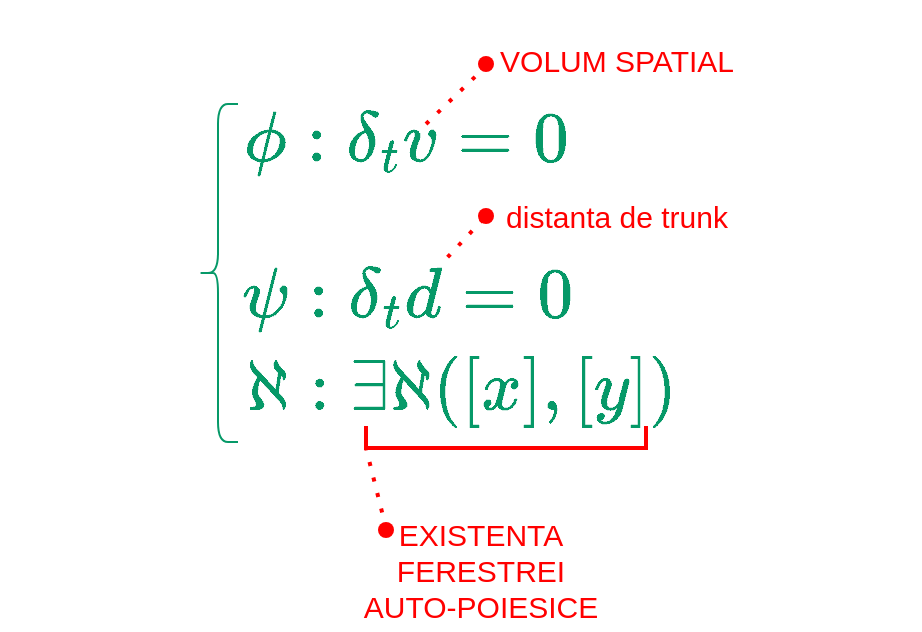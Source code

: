 <mxfile version="17.4.5" type="github">
  <diagram id="HNU2tRmBl-HlcUjWBVD4" name="Page-1">
    <mxGraphModel dx="523" dy="560" grid="1" gridSize="10" guides="1" tooltips="1" connect="1" arrows="1" fold="1" page="1" pageScale="1" pageWidth="850" pageHeight="1100" math="1" shadow="0">
      <root>
        <mxCell id="0" />
        <mxCell id="1" parent="0" />
        <mxCell id="E6M2VzMpcuM5pNHPBG-C-1" value="&lt;font style=&quot;font-size: 30px&quot;&gt;$$\phi : \delta_tv =0$$&lt;/font&gt;" style="text;html=1;align=center;verticalAlign=middle;resizable=0;points=[];autosize=1;strokeColor=none;fillColor=none;fontColor=#069968;" vertex="1" parent="1">
          <mxGeometry x="85" y="110" width="310" height="30" as="geometry" />
        </mxCell>
        <mxCell id="E6M2VzMpcuM5pNHPBG-C-2" value="$$\psi : \delta_t d =0$$" style="text;html=1;align=center;verticalAlign=middle;resizable=0;points=[];autosize=1;strokeColor=none;fillColor=none;fontSize=30;fontColor=#069968;" vertex="1" parent="1">
          <mxGeometry x="80" y="183" width="320" height="40" as="geometry" />
        </mxCell>
        <mxCell id="E6M2VzMpcuM5pNHPBG-C-3" value="$$\aleph : \exists \aleph([x],[y])$$" style="text;html=1;align=center;verticalAlign=middle;resizable=0;points=[];autosize=1;strokeColor=none;fillColor=none;fontSize=30;fontColor=#069968;" vertex="1" parent="1">
          <mxGeometry x="37" y="230" width="460" height="40" as="geometry" />
        </mxCell>
        <mxCell id="E6M2VzMpcuM5pNHPBG-C-4" value="" style="shape=curlyBracket;whiteSpace=wrap;html=1;rounded=1;fontSize=30;fontColor=#069968;strokeColor=#069968;" vertex="1" parent="1">
          <mxGeometry x="136" y="107" width="20" height="169" as="geometry" />
        </mxCell>
        <mxCell id="E6M2VzMpcuM5pNHPBG-C-5" value="" style="shape=partialRectangle;whiteSpace=wrap;html=1;bottom=1;right=1;left=1;top=0;fillColor=none;routingCenterX=-0.5;fontSize=30;fontColor=#069968;strokeColor=#FF0000;strokeWidth=2;" vertex="1" parent="1">
          <mxGeometry x="220" y="269" width="140" height="10" as="geometry" />
        </mxCell>
        <mxCell id="E6M2VzMpcuM5pNHPBG-C-6" value="" style="shape=waypoint;sketch=0;fillStyle=solid;size=6;pointerEvents=1;points=[];fillColor=none;resizable=0;rotatable=0;perimeter=centerPerimeter;snapToPoint=1;fontSize=30;fontColor=#069968;strokeColor=#FF0000;strokeWidth=2;" vertex="1" parent="1">
          <mxGeometry x="210" y="300" width="40" height="40" as="geometry" />
        </mxCell>
        <mxCell id="E6M2VzMpcuM5pNHPBG-C-7" value="" style="shape=waypoint;sketch=0;fillStyle=solid;size=6;pointerEvents=1;points=[];fillColor=none;resizable=0;rotatable=0;perimeter=centerPerimeter;snapToPoint=1;fontSize=30;fontColor=#069968;strokeColor=#FF0000;strokeWidth=2;" vertex="1" parent="1">
          <mxGeometry x="260" y="143" width="40" height="40" as="geometry" />
        </mxCell>
        <mxCell id="E6M2VzMpcuM5pNHPBG-C-8" value="" style="shape=waypoint;sketch=0;fillStyle=solid;size=6;pointerEvents=1;points=[];fillColor=none;resizable=0;rotatable=0;perimeter=centerPerimeter;snapToPoint=1;fontSize=30;fontColor=#069968;strokeColor=#FF0000;strokeWidth=2;" vertex="1" parent="1">
          <mxGeometry x="260" y="67" width="40" height="40" as="geometry" />
        </mxCell>
        <mxCell id="E6M2VzMpcuM5pNHPBG-C-11" value="&lt;font color=&quot;#ff0000&quot;&gt;&lt;font style=&quot;font-size: 15px&quot;&gt;VOLUM SPATIAL&lt;/font&gt;&lt;br&gt;&lt;/font&gt;" style="text;html=1;align=center;verticalAlign=middle;resizable=0;points=[];autosize=1;strokeColor=none;fillColor=none;fontSize=30;fontColor=#069968;" vertex="1" parent="1">
          <mxGeometry x="280" y="55" width="130" height="50" as="geometry" />
        </mxCell>
        <mxCell id="E6M2VzMpcuM5pNHPBG-C-12" value="distanta de trunk" style="text;html=1;align=center;verticalAlign=middle;resizable=0;points=[];autosize=1;strokeColor=none;fillColor=none;fontSize=15;fontColor=#FF0000;" vertex="1" parent="1">
          <mxGeometry x="280" y="153" width="130" height="20" as="geometry" />
        </mxCell>
        <mxCell id="E6M2VzMpcuM5pNHPBG-C-13" value="EXISTENTA&lt;br&gt;FERESTREI&lt;br&gt;AUTO-POIESICE" style="text;html=1;align=center;verticalAlign=middle;resizable=0;points=[];autosize=1;strokeColor=none;fillColor=none;fontSize=15;fontColor=#FF0000;" vertex="1" parent="1">
          <mxGeometry x="212" y="310" width="130" height="60" as="geometry" />
        </mxCell>
        <mxCell id="E6M2VzMpcuM5pNHPBG-C-14" value="" style="endArrow=none;dashed=1;html=1;dashPattern=1 3;strokeWidth=2;rounded=0;fontSize=15;fontColor=#FF0000;strokeColor=#FF0000;" edge="1" parent="1">
          <mxGeometry width="50" height="50" relative="1" as="geometry">
            <mxPoint x="230" y="319" as="sourcePoint" />
            <mxPoint x="220" y="279" as="targetPoint" />
          </mxGeometry>
        </mxCell>
        <mxCell id="E6M2VzMpcuM5pNHPBG-C-15" value="" style="endArrow=none;dashed=1;html=1;dashPattern=1 3;strokeWidth=2;rounded=0;fontSize=15;fontColor=#FF0000;exitX=0.565;exitY=0.015;exitDx=0;exitDy=0;exitPerimeter=0;strokeColor=#FF0000;" edge="1" parent="1" source="E6M2VzMpcuM5pNHPBG-C-2" target="E6M2VzMpcuM5pNHPBG-C-7">
          <mxGeometry width="50" height="50" relative="1" as="geometry">
            <mxPoint x="255" y="193" as="sourcePoint" />
            <mxPoint x="305" y="143" as="targetPoint" />
          </mxGeometry>
        </mxCell>
        <mxCell id="E6M2VzMpcuM5pNHPBG-C-16" value="" style="endArrow=none;dashed=1;html=1;dashPattern=1 3;strokeWidth=2;rounded=0;fontSize=15;fontColor=#FF0000;strokeColor=#FF0000;" edge="1" parent="1">
          <mxGeometry width="50" height="50" relative="1" as="geometry">
            <mxPoint x="250.004" y="117" as="sourcePoint" />
            <mxPoint x="281.15" y="87" as="targetPoint" />
          </mxGeometry>
        </mxCell>
      </root>
    </mxGraphModel>
  </diagram>
</mxfile>
